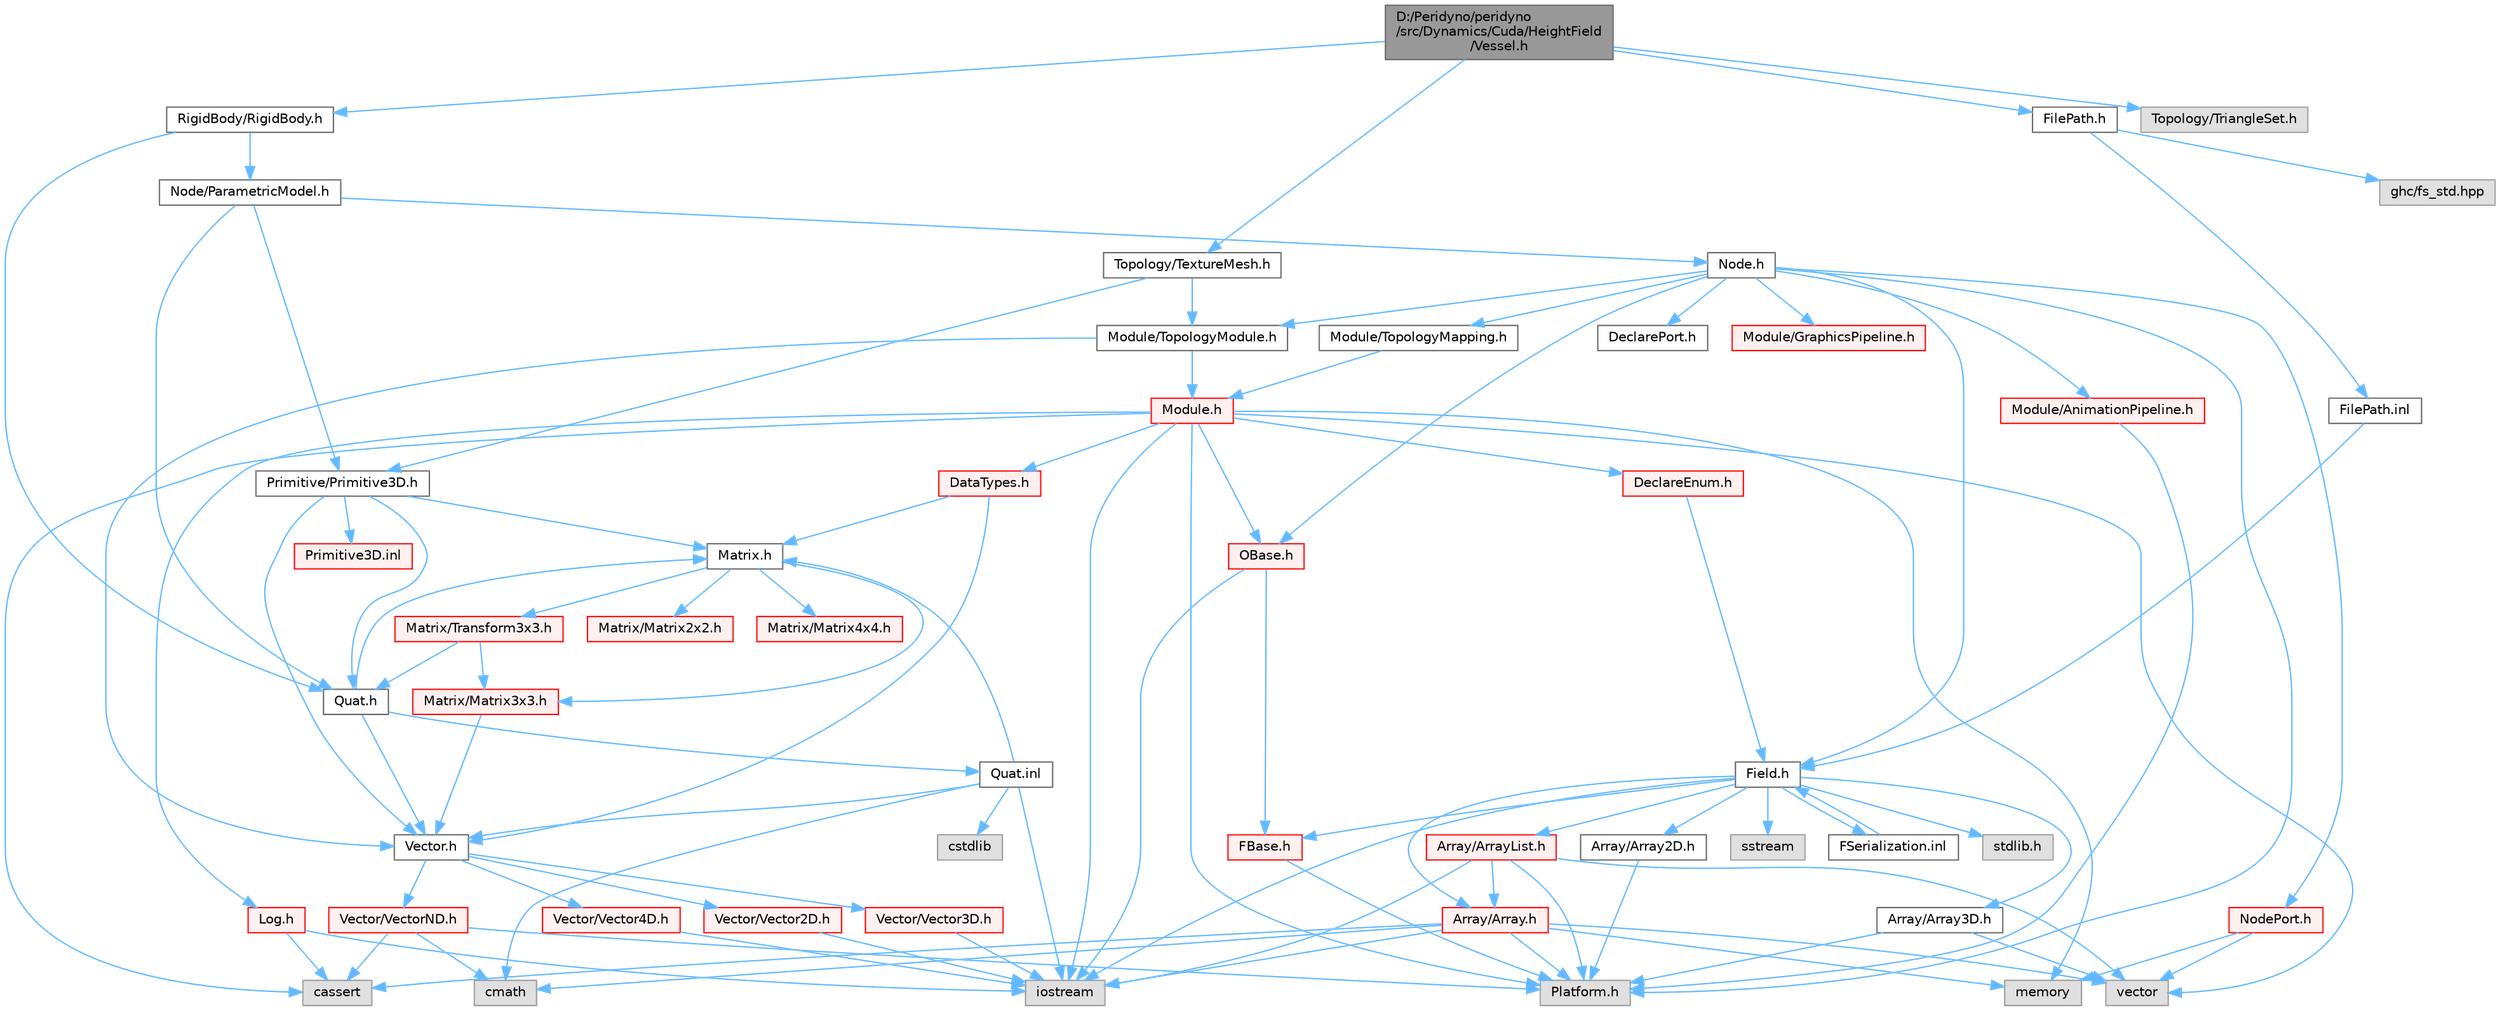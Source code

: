 digraph "D:/Peridyno/peridyno/src/Dynamics/Cuda/HeightField/Vessel.h"
{
 // LATEX_PDF_SIZE
  bgcolor="transparent";
  edge [fontname=Helvetica,fontsize=10,labelfontname=Helvetica,labelfontsize=10];
  node [fontname=Helvetica,fontsize=10,shape=box,height=0.2,width=0.4];
  Node1 [id="Node000001",label="D:/Peridyno/peridyno\l/src/Dynamics/Cuda/HeightField\l/Vessel.h",height=0.2,width=0.4,color="gray40", fillcolor="grey60", style="filled", fontcolor="black",tooltip=" "];
  Node1 -> Node2 [id="edge1_Node000001_Node000002",color="steelblue1",style="solid",tooltip=" "];
  Node2 [id="Node000002",label="RigidBody/RigidBody.h",height=0.2,width=0.4,color="grey40", fillcolor="white", style="filled",URL="$_rigid_body_8h.html",tooltip=" "];
  Node2 -> Node3 [id="edge2_Node000002_Node000003",color="steelblue1",style="solid",tooltip=" "];
  Node3 [id="Node000003",label="Node/ParametricModel.h",height=0.2,width=0.4,color="grey40", fillcolor="white", style="filled",URL="$_parametric_model_8h.html",tooltip=" "];
  Node3 -> Node4 [id="edge3_Node000003_Node000004",color="steelblue1",style="solid",tooltip=" "];
  Node4 [id="Node000004",label="Node.h",height=0.2,width=0.4,color="grey40", fillcolor="white", style="filled",URL="$_node_8h.html",tooltip=" "];
  Node4 -> Node5 [id="edge4_Node000004_Node000005",color="steelblue1",style="solid",tooltip=" "];
  Node5 [id="Node000005",label="OBase.h",height=0.2,width=0.4,color="red", fillcolor="#FFF0F0", style="filled",URL="$_o_base_8h.html",tooltip=" "];
  Node5 -> Node6 [id="edge5_Node000005_Node000006",color="steelblue1",style="solid",tooltip=" "];
  Node6 [id="Node000006",label="iostream",height=0.2,width=0.4,color="grey60", fillcolor="#E0E0E0", style="filled",tooltip=" "];
  Node5 -> Node7 [id="edge6_Node000005_Node000007",color="steelblue1",style="solid",tooltip=" "];
  Node7 [id="Node000007",label="FBase.h",height=0.2,width=0.4,color="red", fillcolor="#FFF0F0", style="filled",URL="$_f_base_8h.html",tooltip=" "];
  Node7 -> Node8 [id="edge7_Node000007_Node000008",color="steelblue1",style="solid",tooltip=" "];
  Node8 [id="Node000008",label="Platform.h",height=0.2,width=0.4,color="grey60", fillcolor="#E0E0E0", style="filled",tooltip=" "];
  Node4 -> Node17 [id="edge8_Node000004_Node000017",color="steelblue1",style="solid",tooltip=" "];
  Node17 [id="Node000017",label="Field.h",height=0.2,width=0.4,color="grey40", fillcolor="white", style="filled",URL="$_field_8h.html",tooltip=" "];
  Node17 -> Node6 [id="edge9_Node000017_Node000006",color="steelblue1",style="solid",tooltip=" "];
  Node17 -> Node18 [id="edge10_Node000017_Node000018",color="steelblue1",style="solid",tooltip=" "];
  Node18 [id="Node000018",label="stdlib.h",height=0.2,width=0.4,color="grey60", fillcolor="#E0E0E0", style="filled",tooltip=" "];
  Node17 -> Node19 [id="edge11_Node000017_Node000019",color="steelblue1",style="solid",tooltip=" "];
  Node19 [id="Node000019",label="sstream",height=0.2,width=0.4,color="grey60", fillcolor="#E0E0E0", style="filled",tooltip=" "];
  Node17 -> Node7 [id="edge12_Node000017_Node000007",color="steelblue1",style="solid",tooltip=" "];
  Node17 -> Node20 [id="edge13_Node000017_Node000020",color="steelblue1",style="solid",tooltip=" "];
  Node20 [id="Node000020",label="Array/Array.h",height=0.2,width=0.4,color="red", fillcolor="#FFF0F0", style="filled",URL="$_array_8h.html",tooltip=" "];
  Node20 -> Node8 [id="edge14_Node000020_Node000008",color="steelblue1",style="solid",tooltip=" "];
  Node20 -> Node21 [id="edge15_Node000020_Node000021",color="steelblue1",style="solid",tooltip=" "];
  Node21 [id="Node000021",label="cassert",height=0.2,width=0.4,color="grey60", fillcolor="#E0E0E0", style="filled",tooltip=" "];
  Node20 -> Node22 [id="edge16_Node000020_Node000022",color="steelblue1",style="solid",tooltip=" "];
  Node22 [id="Node000022",label="vector",height=0.2,width=0.4,color="grey60", fillcolor="#E0E0E0", style="filled",tooltip=" "];
  Node20 -> Node6 [id="edge17_Node000020_Node000006",color="steelblue1",style="solid",tooltip=" "];
  Node20 -> Node24 [id="edge18_Node000020_Node000024",color="steelblue1",style="solid",tooltip=" "];
  Node24 [id="Node000024",label="memory",height=0.2,width=0.4,color="grey60", fillcolor="#E0E0E0", style="filled",tooltip=" "];
  Node20 -> Node25 [id="edge19_Node000020_Node000025",color="steelblue1",style="solid",tooltip=" "];
  Node25 [id="Node000025",label="cmath",height=0.2,width=0.4,color="grey60", fillcolor="#E0E0E0", style="filled",tooltip=" "];
  Node17 -> Node26 [id="edge20_Node000017_Node000026",color="steelblue1",style="solid",tooltip=" "];
  Node26 [id="Node000026",label="Array/Array2D.h",height=0.2,width=0.4,color="grey40", fillcolor="white", style="filled",URL="$_array2_d_8h.html",tooltip=" "];
  Node26 -> Node8 [id="edge21_Node000026_Node000008",color="steelblue1",style="solid",tooltip=" "];
  Node17 -> Node27 [id="edge22_Node000017_Node000027",color="steelblue1",style="solid",tooltip=" "];
  Node27 [id="Node000027",label="Array/Array3D.h",height=0.2,width=0.4,color="grey40", fillcolor="white", style="filled",URL="$_array3_d_8h.html",tooltip=" "];
  Node27 -> Node8 [id="edge23_Node000027_Node000008",color="steelblue1",style="solid",tooltip=" "];
  Node27 -> Node22 [id="edge24_Node000027_Node000022",color="steelblue1",style="solid",tooltip=" "];
  Node17 -> Node28 [id="edge25_Node000017_Node000028",color="steelblue1",style="solid",tooltip=" "];
  Node28 [id="Node000028",label="Array/ArrayList.h",height=0.2,width=0.4,color="red", fillcolor="#FFF0F0", style="filled",URL="$_array_list_8h.html",tooltip=" "];
  Node28 -> Node22 [id="edge26_Node000028_Node000022",color="steelblue1",style="solid",tooltip=" "];
  Node28 -> Node6 [id="edge27_Node000028_Node000006",color="steelblue1",style="solid",tooltip=" "];
  Node28 -> Node8 [id="edge28_Node000028_Node000008",color="steelblue1",style="solid",tooltip=" "];
  Node28 -> Node20 [id="edge29_Node000028_Node000020",color="steelblue1",style="solid",tooltip=" "];
  Node17 -> Node69 [id="edge30_Node000017_Node000069",color="steelblue1",style="solid",tooltip=" "];
  Node69 [id="Node000069",label="FSerialization.inl",height=0.2,width=0.4,color="grey40", fillcolor="white", style="filled",URL="$_f_serialization_8inl.html",tooltip=" "];
  Node69 -> Node17 [id="edge31_Node000069_Node000017",color="steelblue1",style="solid",tooltip=" "];
  Node4 -> Node8 [id="edge32_Node000004_Node000008",color="steelblue1",style="solid",tooltip=" "];
  Node4 -> Node70 [id="edge33_Node000004_Node000070",color="steelblue1",style="solid",tooltip=" "];
  Node70 [id="Node000070",label="DeclarePort.h",height=0.2,width=0.4,color="grey40", fillcolor="white", style="filled",URL="$_declare_port_8h.html",tooltip=" "];
  Node4 -> Node71 [id="edge34_Node000004_Node000071",color="steelblue1",style="solid",tooltip=" "];
  Node71 [id="Node000071",label="NodePort.h",height=0.2,width=0.4,color="red", fillcolor="#FFF0F0", style="filled",URL="$_node_port_8h.html",tooltip=" "];
  Node71 -> Node22 [id="edge35_Node000071_Node000022",color="steelblue1",style="solid",tooltip=" "];
  Node71 -> Node24 [id="edge36_Node000071_Node000024",color="steelblue1",style="solid",tooltip=" "];
  Node4 -> Node72 [id="edge37_Node000004_Node000072",color="steelblue1",style="solid",tooltip=" "];
  Node72 [id="Node000072",label="Module/TopologyModule.h",height=0.2,width=0.4,color="grey40", fillcolor="white", style="filled",URL="$_topology_module_8h.html",tooltip=" "];
  Node72 -> Node33 [id="edge38_Node000072_Node000033",color="steelblue1",style="solid",tooltip=" "];
  Node33 [id="Node000033",label="Vector.h",height=0.2,width=0.4,color="grey40", fillcolor="white", style="filled",URL="$_vector_8h.html",tooltip=" "];
  Node33 -> Node34 [id="edge39_Node000033_Node000034",color="steelblue1",style="solid",tooltip=" "];
  Node34 [id="Node000034",label="Vector/Vector2D.h",height=0.2,width=0.4,color="red", fillcolor="#FFF0F0", style="filled",URL="$_vector2_d_8h.html",tooltip=" "];
  Node34 -> Node6 [id="edge40_Node000034_Node000006",color="steelblue1",style="solid",tooltip=" "];
  Node33 -> Node40 [id="edge41_Node000033_Node000040",color="steelblue1",style="solid",tooltip=" "];
  Node40 [id="Node000040",label="Vector/Vector3D.h",height=0.2,width=0.4,color="red", fillcolor="#FFF0F0", style="filled",URL="$_vector3_d_8h.html",tooltip=" "];
  Node40 -> Node6 [id="edge42_Node000040_Node000006",color="steelblue1",style="solid",tooltip=" "];
  Node33 -> Node43 [id="edge43_Node000033_Node000043",color="steelblue1",style="solid",tooltip=" "];
  Node43 [id="Node000043",label="Vector/Vector4D.h",height=0.2,width=0.4,color="red", fillcolor="#FFF0F0", style="filled",URL="$_vector4_d_8h.html",tooltip=" "];
  Node43 -> Node6 [id="edge44_Node000043_Node000006",color="steelblue1",style="solid",tooltip=" "];
  Node33 -> Node46 [id="edge45_Node000033_Node000046",color="steelblue1",style="solid",tooltip=" "];
  Node46 [id="Node000046",label="Vector/VectorND.h",height=0.2,width=0.4,color="red", fillcolor="#FFF0F0", style="filled",URL="$_vector_n_d_8h.html",tooltip=" "];
  Node46 -> Node25 [id="edge46_Node000046_Node000025",color="steelblue1",style="solid",tooltip=" "];
  Node46 -> Node21 [id="edge47_Node000046_Node000021",color="steelblue1",style="solid",tooltip=" "];
  Node46 -> Node8 [id="edge48_Node000046_Node000008",color="steelblue1",style="solid",tooltip=" "];
  Node72 -> Node73 [id="edge49_Node000072_Node000073",color="steelblue1",style="solid",tooltip=" "];
  Node73 [id="Node000073",label="Module.h",height=0.2,width=0.4,color="red", fillcolor="#FFF0F0", style="filled",URL="$_module_8h.html",tooltip=" "];
  Node73 -> Node8 [id="edge50_Node000073_Node000008",color="steelblue1",style="solid",tooltip=" "];
  Node73 -> Node24 [id="edge51_Node000073_Node000024",color="steelblue1",style="solid",tooltip=" "];
  Node73 -> Node22 [id="edge52_Node000073_Node000022",color="steelblue1",style="solid",tooltip=" "];
  Node73 -> Node21 [id="edge53_Node000073_Node000021",color="steelblue1",style="solid",tooltip=" "];
  Node73 -> Node6 [id="edge54_Node000073_Node000006",color="steelblue1",style="solid",tooltip=" "];
  Node73 -> Node5 [id="edge55_Node000073_Node000005",color="steelblue1",style="solid",tooltip=" "];
  Node73 -> Node74 [id="edge56_Node000073_Node000074",color="steelblue1",style="solid",tooltip=" "];
  Node74 [id="Node000074",label="Log.h",height=0.2,width=0.4,color="red", fillcolor="#FFF0F0", style="filled",URL="$_log_8h.html",tooltip=" "];
  Node74 -> Node6 [id="edge57_Node000074_Node000006",color="steelblue1",style="solid",tooltip=" "];
  Node74 -> Node21 [id="edge58_Node000074_Node000021",color="steelblue1",style="solid",tooltip=" "];
  Node73 -> Node83 [id="edge59_Node000073_Node000083",color="steelblue1",style="solid",tooltip=" "];
  Node83 [id="Node000083",label="DataTypes.h",height=0.2,width=0.4,color="red", fillcolor="#FFF0F0", style="filled",URL="$_data_types_8h.html",tooltip=" "];
  Node83 -> Node33 [id="edge60_Node000083_Node000033",color="steelblue1",style="solid",tooltip=" "];
  Node83 -> Node51 [id="edge61_Node000083_Node000051",color="steelblue1",style="solid",tooltip=" "];
  Node51 [id="Node000051",label="Matrix.h",height=0.2,width=0.4,color="grey40", fillcolor="white", style="filled",URL="$_matrix_8h.html",tooltip=" "];
  Node51 -> Node52 [id="edge62_Node000051_Node000052",color="steelblue1",style="solid",tooltip=" "];
  Node52 [id="Node000052",label="Matrix/Matrix2x2.h",height=0.2,width=0.4,color="red", fillcolor="#FFF0F0", style="filled",URL="$_matrix2x2_8h.html",tooltip=" "];
  Node51 -> Node57 [id="edge63_Node000051_Node000057",color="steelblue1",style="solid",tooltip=" "];
  Node57 [id="Node000057",label="Matrix/Matrix3x3.h",height=0.2,width=0.4,color="red", fillcolor="#FFF0F0", style="filled",URL="$_matrix3x3_8h.html",tooltip=" "];
  Node57 -> Node33 [id="edge64_Node000057_Node000033",color="steelblue1",style="solid",tooltip=" "];
  Node51 -> Node60 [id="edge65_Node000051_Node000060",color="steelblue1",style="solid",tooltip=" "];
  Node60 [id="Node000060",label="Matrix/Matrix4x4.h",height=0.2,width=0.4,color="red", fillcolor="#FFF0F0", style="filled",URL="$_matrix4x4_8h.html",tooltip=" "];
  Node51 -> Node63 [id="edge66_Node000051_Node000063",color="steelblue1",style="solid",tooltip=" "];
  Node63 [id="Node000063",label="Matrix/Transform3x3.h",height=0.2,width=0.4,color="red", fillcolor="#FFF0F0", style="filled",URL="$_transform3x3_8h.html",tooltip=" "];
  Node63 -> Node64 [id="edge67_Node000063_Node000064",color="steelblue1",style="solid",tooltip=" "];
  Node64 [id="Node000064",label="Quat.h",height=0.2,width=0.4,color="grey40", fillcolor="white", style="filled",URL="$_quat_8h.html",tooltip="Implementation of quaternion."];
  Node64 -> Node33 [id="edge68_Node000064_Node000033",color="steelblue1",style="solid",tooltip=" "];
  Node64 -> Node51 [id="edge69_Node000064_Node000051",color="steelblue1",style="solid",tooltip=" "];
  Node64 -> Node65 [id="edge70_Node000064_Node000065",color="steelblue1",style="solid",tooltip=" "];
  Node65 [id="Node000065",label="Quat.inl",height=0.2,width=0.4,color="grey40", fillcolor="white", style="filled",URL="$_quat_8inl.html",tooltip=" "];
  Node65 -> Node25 [id="edge71_Node000065_Node000025",color="steelblue1",style="solid",tooltip=" "];
  Node65 -> Node66 [id="edge72_Node000065_Node000066",color="steelblue1",style="solid",tooltip=" "];
  Node66 [id="Node000066",label="cstdlib",height=0.2,width=0.4,color="grey60", fillcolor="#E0E0E0", style="filled",tooltip=" "];
  Node65 -> Node6 [id="edge73_Node000065_Node000006",color="steelblue1",style="solid",tooltip=" "];
  Node65 -> Node33 [id="edge74_Node000065_Node000033",color="steelblue1",style="solid",tooltip=" "];
  Node65 -> Node51 [id="edge75_Node000065_Node000051",color="steelblue1",style="solid",tooltip=" "];
  Node63 -> Node57 [id="edge76_Node000063_Node000057",color="steelblue1",style="solid",tooltip=" "];
  Node73 -> Node88 [id="edge77_Node000073_Node000088",color="steelblue1",style="solid",tooltip=" "];
  Node88 [id="Node000088",label="DeclareEnum.h",height=0.2,width=0.4,color="red", fillcolor="#FFF0F0", style="filled",URL="$_declare_enum_8h.html",tooltip=" "];
  Node88 -> Node17 [id="edge78_Node000088_Node000017",color="steelblue1",style="solid",tooltip=" "];
  Node4 -> Node93 [id="edge79_Node000004_Node000093",color="steelblue1",style="solid",tooltip=" "];
  Node93 [id="Node000093",label="Module/TopologyMapping.h",height=0.2,width=0.4,color="grey40", fillcolor="white", style="filled",URL="$_topology_mapping_8h.html",tooltip=" "];
  Node93 -> Node73 [id="edge80_Node000093_Node000073",color="steelblue1",style="solid",tooltip=" "];
  Node4 -> Node94 [id="edge81_Node000004_Node000094",color="steelblue1",style="solid",tooltip=" "];
  Node94 [id="Node000094",label="Module/AnimationPipeline.h",height=0.2,width=0.4,color="red", fillcolor="#FFF0F0", style="filled",URL="$_animation_pipeline_8h.html",tooltip=" "];
  Node94 -> Node8 [id="edge82_Node000094_Node000008",color="steelblue1",style="solid",tooltip=" "];
  Node4 -> Node96 [id="edge83_Node000004_Node000096",color="steelblue1",style="solid",tooltip=" "];
  Node96 [id="Node000096",label="Module/GraphicsPipeline.h",height=0.2,width=0.4,color="red", fillcolor="#FFF0F0", style="filled",URL="$_graphics_pipeline_8h.html",tooltip=" "];
  Node3 -> Node64 [id="edge84_Node000003_Node000064",color="steelblue1",style="solid",tooltip=" "];
  Node3 -> Node97 [id="edge85_Node000003_Node000097",color="steelblue1",style="solid",tooltip=" "];
  Node97 [id="Node000097",label="Primitive/Primitive3D.h",height=0.2,width=0.4,color="grey40", fillcolor="white", style="filled",URL="$_primitive3_d_8h.html",tooltip=" "];
  Node97 -> Node33 [id="edge86_Node000097_Node000033",color="steelblue1",style="solid",tooltip=" "];
  Node97 -> Node51 [id="edge87_Node000097_Node000051",color="steelblue1",style="solid",tooltip=" "];
  Node97 -> Node64 [id="edge88_Node000097_Node000064",color="steelblue1",style="solid",tooltip=" "];
  Node97 -> Node98 [id="edge89_Node000097_Node000098",color="steelblue1",style="solid",tooltip=" "];
  Node98 [id="Node000098",label="Primitive3D.inl",height=0.2,width=0.4,color="red", fillcolor="#FFF0F0", style="filled",URL="$_primitive3_d_8inl.html",tooltip=" "];
  Node2 -> Node64 [id="edge90_Node000002_Node000064",color="steelblue1",style="solid",tooltip=" "];
  Node1 -> Node101 [id="edge91_Node000001_Node000101",color="steelblue1",style="solid",tooltip=" "];
  Node101 [id="Node000101",label="Topology/TriangleSet.h",height=0.2,width=0.4,color="grey60", fillcolor="#E0E0E0", style="filled",tooltip=" "];
  Node1 -> Node102 [id="edge92_Node000001_Node000102",color="steelblue1",style="solid",tooltip=" "];
  Node102 [id="Node000102",label="FilePath.h",height=0.2,width=0.4,color="grey40", fillcolor="white", style="filled",URL="$_file_path_8h.html",tooltip=" "];
  Node102 -> Node103 [id="edge93_Node000102_Node000103",color="steelblue1",style="solid",tooltip=" "];
  Node103 [id="Node000103",label="ghc/fs_std.hpp",height=0.2,width=0.4,color="grey60", fillcolor="#E0E0E0", style="filled",tooltip=" "];
  Node102 -> Node104 [id="edge94_Node000102_Node000104",color="steelblue1",style="solid",tooltip=" "];
  Node104 [id="Node000104",label="FilePath.inl",height=0.2,width=0.4,color="grey40", fillcolor="white", style="filled",URL="$_file_path_8inl.html",tooltip=" "];
  Node104 -> Node17 [id="edge95_Node000104_Node000017",color="steelblue1",style="solid",tooltip=" "];
  Node1 -> Node105 [id="edge96_Node000001_Node000105",color="steelblue1",style="solid",tooltip=" "];
  Node105 [id="Node000105",label="Topology/TextureMesh.h",height=0.2,width=0.4,color="grey40", fillcolor="white", style="filled",URL="$_texture_mesh_8h.html",tooltip=" "];
  Node105 -> Node72 [id="edge97_Node000105_Node000072",color="steelblue1",style="solid",tooltip=" "];
  Node105 -> Node97 [id="edge98_Node000105_Node000097",color="steelblue1",style="solid",tooltip=" "];
}
